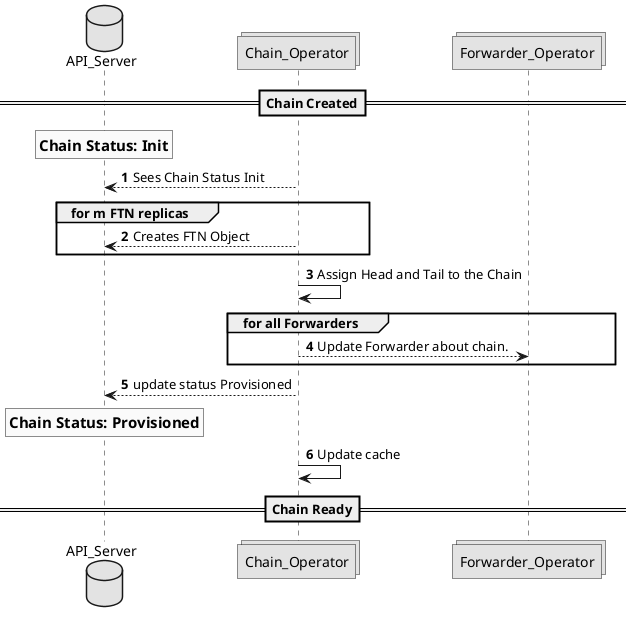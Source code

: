 @startuml

' SPDX-License-Identifier: MIT
' Copyright (c) 2020 The Authors.

' Authors: Phu Tran          <@phudtran>

' Permission is hereby granted, free of charge, to any person obtaining a copy
' of this software and associated documentation files (the "Software"), to deal
' in the Software without restriction, including without limitation the rights
' to use, copy, modify, merge, publish, distribute, sublicense, and/or sell
' copies of the Software, and to permit persons to whom the Software is
' furnished to do so, subject to the following conditions:The above copyright
' notice and this permission notice shall be included in all copies or
' substantial portions of the Software.THE SOFTWARE IS PROVIDED "AS IS",
' WITHOUT WARRANTY OF ANY KIND, EXPRESS OR IMPLIED, INCLUDING BUT NOT LIMITED
' TO THE WARRANTIES OF MERCHANTABILITY, FITNESS FOR A PARTICULAR PURPOSE AND
' NONINFRINGEMENT. IN NO EVENT SHALL THE AUTHORS OR COPYRIGHT HOLDERS BE LIABLE
' FOR ANY CLAIM, DAMAGES OR OTHER LIABILITY, WHETHER IN AN ACTION OF CONTRACT,
' TORT OR OTHERWISE, ARISING FROM, OUT OF OR IN CONNECTION WITH THE SOFTWARE OR
' THE USE OR OTHER DEALINGS IN THE SOFTWARE.

skinparam monochrome true
autonumber
database API_Server
collections Chain_Operator
collections Forwarder_Operator

==Chain Created==
rnote over API_Server: ==Chain Status: Init
Chain_Operator --> API_Server: Sees Chain Status Init
Group for m FTN replicas
Chain_Operator --> API_Server: Creates FTN Object
end
Chain_Operator -> Chain_Operator: Assign Head and Tail to the Chain
Group for all Forwarders
Chain_Operator --> Forwarder_Operator: Update Forwarder about chain.
end
Chain_Operator --> API_Server: update status Provisioned
rnote over API_Server: ==Chain Status: Provisioned
Chain_Operator -> Chain_Operator: Update cache
==Chain Ready==

@enduml
